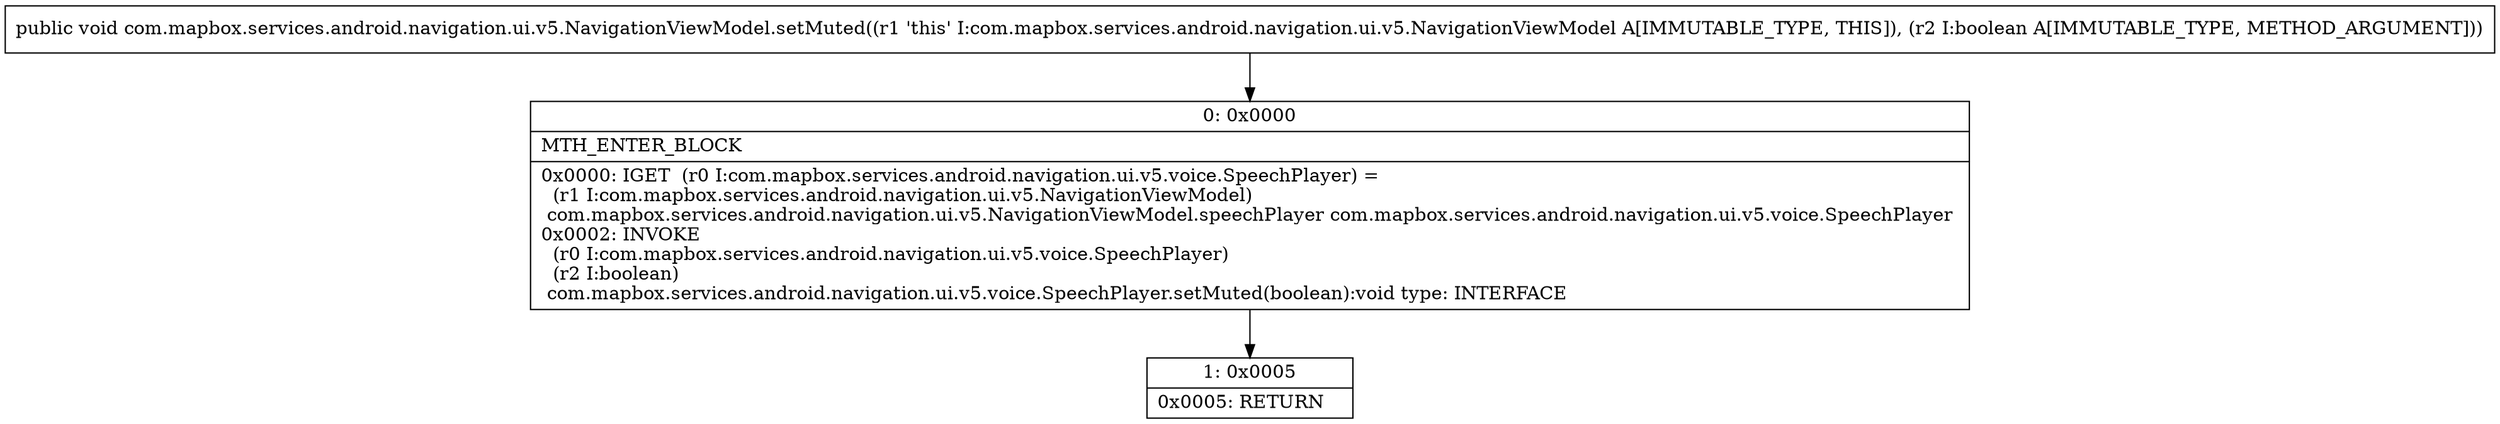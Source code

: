 digraph "CFG forcom.mapbox.services.android.navigation.ui.v5.NavigationViewModel.setMuted(Z)V" {
Node_0 [shape=record,label="{0\:\ 0x0000|MTH_ENTER_BLOCK\l|0x0000: IGET  (r0 I:com.mapbox.services.android.navigation.ui.v5.voice.SpeechPlayer) = \l  (r1 I:com.mapbox.services.android.navigation.ui.v5.NavigationViewModel)\l com.mapbox.services.android.navigation.ui.v5.NavigationViewModel.speechPlayer com.mapbox.services.android.navigation.ui.v5.voice.SpeechPlayer \l0x0002: INVOKE  \l  (r0 I:com.mapbox.services.android.navigation.ui.v5.voice.SpeechPlayer)\l  (r2 I:boolean)\l com.mapbox.services.android.navigation.ui.v5.voice.SpeechPlayer.setMuted(boolean):void type: INTERFACE \l}"];
Node_1 [shape=record,label="{1\:\ 0x0005|0x0005: RETURN   \l}"];
MethodNode[shape=record,label="{public void com.mapbox.services.android.navigation.ui.v5.NavigationViewModel.setMuted((r1 'this' I:com.mapbox.services.android.navigation.ui.v5.NavigationViewModel A[IMMUTABLE_TYPE, THIS]), (r2 I:boolean A[IMMUTABLE_TYPE, METHOD_ARGUMENT])) }"];
MethodNode -> Node_0;
Node_0 -> Node_1;
}

